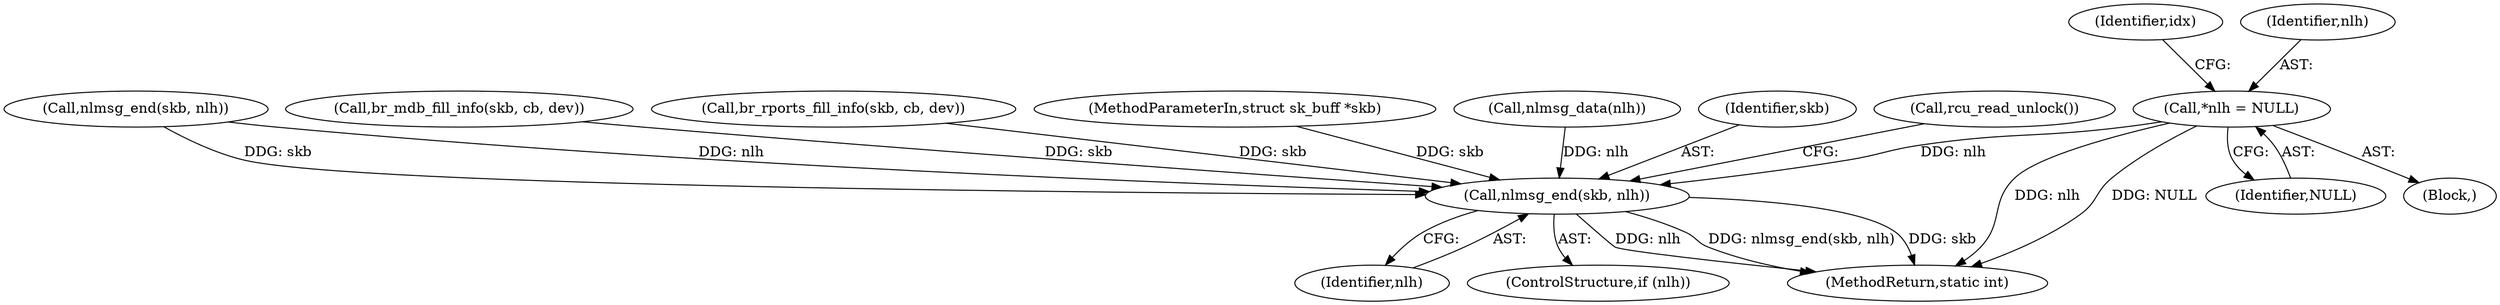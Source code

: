 digraph "0_linux_c085c49920b2f900ba716b4ca1c1a55ece9872cc@pointer" {
"1000114" [label="(Call,*nlh = NULL)"];
"1000227" [label="(Call,nlmsg_end(skb, nlh))"];
"1000104" [label="(Block,)"];
"1000218" [label="(Call,nlmsg_end(skb, nlh))"];
"1000242" [label="(MethodReturn,static int)"];
"1000229" [label="(Identifier,nlh)"];
"1000116" [label="(Identifier,NULL)"];
"1000197" [label="(Call,br_mdb_fill_info(skb, cb, dev))"];
"1000119" [label="(Identifier,idx)"];
"1000205" [label="(Call,br_rports_fill_info(skb, cb, dev))"];
"1000102" [label="(MethodParameterIn,struct sk_buff *skb)"];
"1000227" [label="(Call,nlmsg_end(skb, nlh))"];
"1000180" [label="(Call,nlmsg_data(nlh))"];
"1000228" [label="(Identifier,skb)"];
"1000115" [label="(Identifier,nlh)"];
"1000230" [label="(Call,rcu_read_unlock())"];
"1000225" [label="(ControlStructure,if (nlh))"];
"1000114" [label="(Call,*nlh = NULL)"];
"1000114" -> "1000104"  [label="AST: "];
"1000114" -> "1000116"  [label="CFG: "];
"1000115" -> "1000114"  [label="AST: "];
"1000116" -> "1000114"  [label="AST: "];
"1000119" -> "1000114"  [label="CFG: "];
"1000114" -> "1000242"  [label="DDG: nlh"];
"1000114" -> "1000242"  [label="DDG: NULL"];
"1000114" -> "1000227"  [label="DDG: nlh"];
"1000227" -> "1000225"  [label="AST: "];
"1000227" -> "1000229"  [label="CFG: "];
"1000228" -> "1000227"  [label="AST: "];
"1000229" -> "1000227"  [label="AST: "];
"1000230" -> "1000227"  [label="CFG: "];
"1000227" -> "1000242"  [label="DDG: nlmsg_end(skb, nlh)"];
"1000227" -> "1000242"  [label="DDG: skb"];
"1000227" -> "1000242"  [label="DDG: nlh"];
"1000218" -> "1000227"  [label="DDG: skb"];
"1000218" -> "1000227"  [label="DDG: nlh"];
"1000205" -> "1000227"  [label="DDG: skb"];
"1000197" -> "1000227"  [label="DDG: skb"];
"1000102" -> "1000227"  [label="DDG: skb"];
"1000180" -> "1000227"  [label="DDG: nlh"];
}
